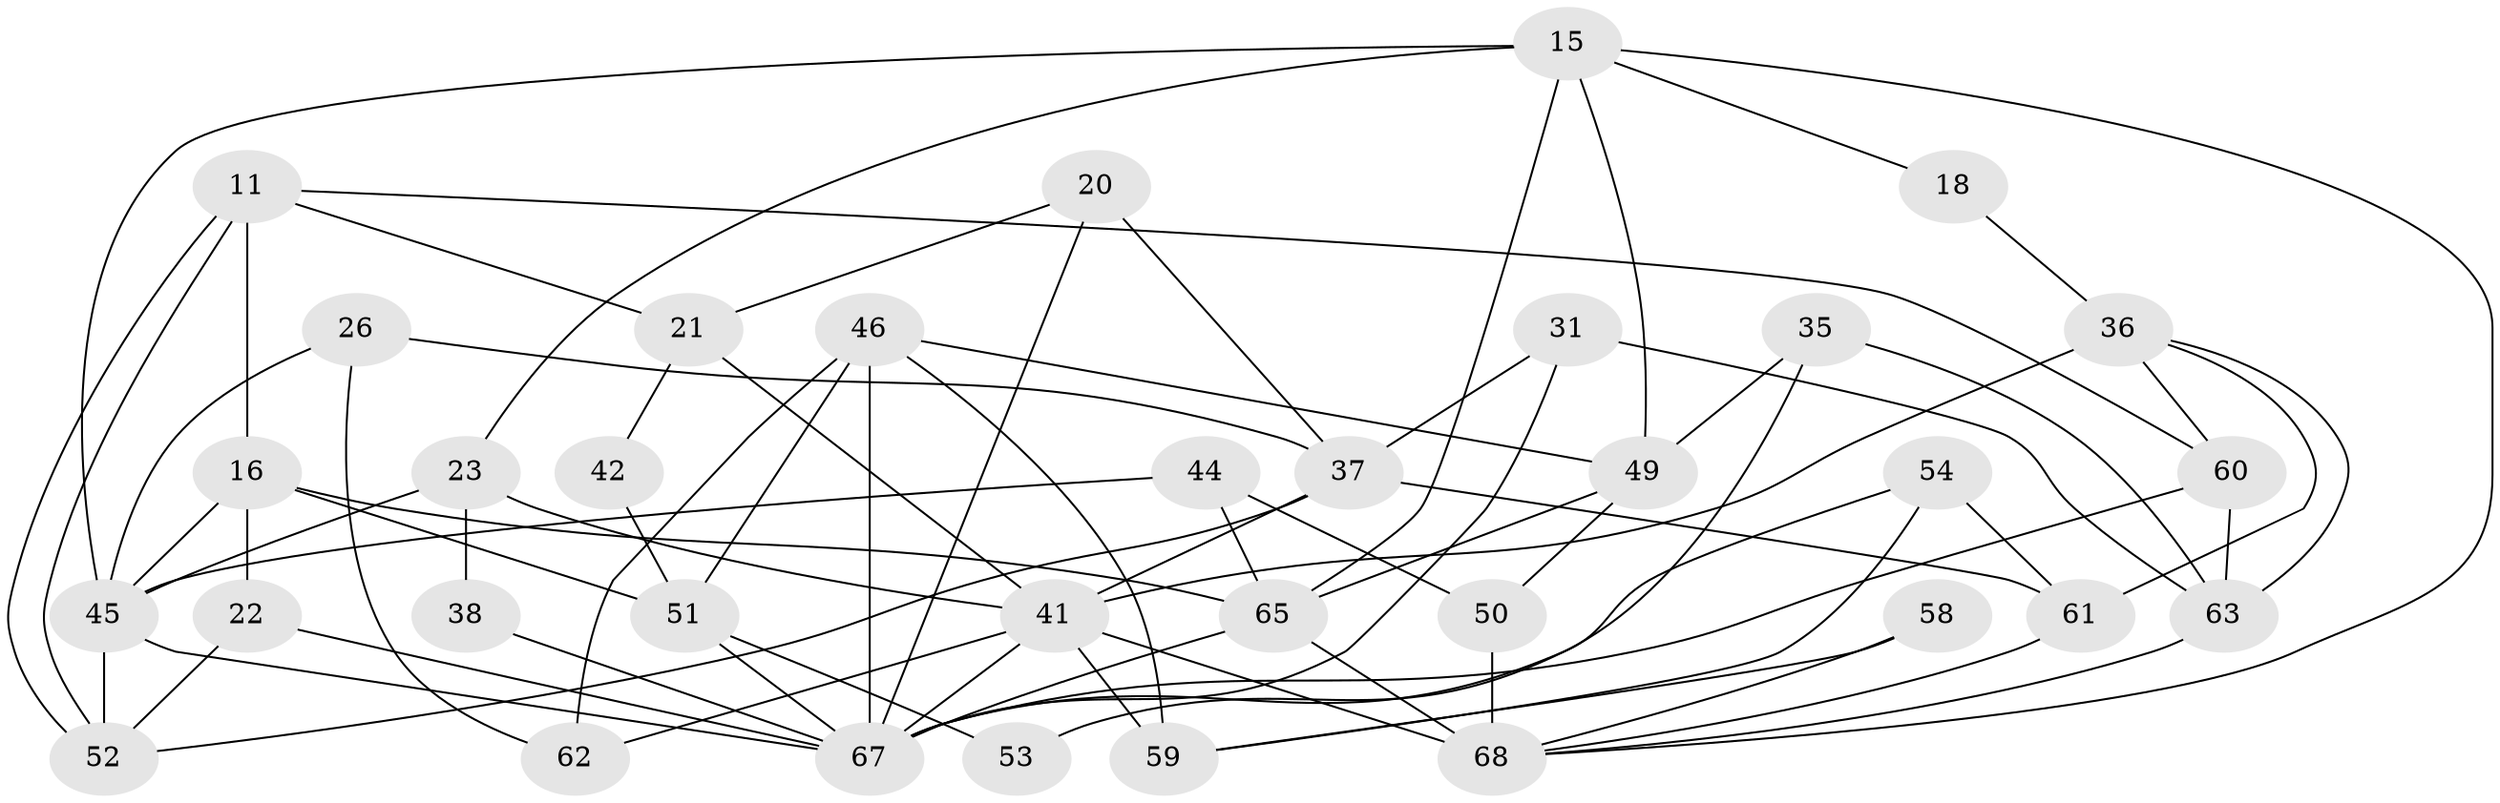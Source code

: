 // original degree distribution, {2: 0.11764705882352941, 3: 0.3088235294117647, 4: 0.22058823529411764, 5: 0.20588235294117646, 6: 0.11764705882352941, 7: 0.014705882352941176, 8: 0.014705882352941176}
// Generated by graph-tools (version 1.1) at 2025/52/03/04/25 21:52:14]
// undirected, 34 vertices, 74 edges
graph export_dot {
graph [start="1"]
  node [color=gray90,style=filled];
  11;
  15 [super="+9"];
  16;
  18;
  20;
  21;
  22;
  23;
  26 [super="+5"];
  31;
  35;
  36 [super="+32"];
  37 [super="+12"];
  38 [super="+28"];
  41 [super="+6+25"];
  42;
  44;
  45 [super="+39+34"];
  46 [super="+14+30"];
  49;
  50;
  51 [super="+17"];
  52;
  53;
  54;
  58 [super="+40"];
  59 [super="+43"];
  60;
  61;
  62 [super="+57"];
  63 [super="+24"];
  65 [super="+27+64"];
  67 [super="+13+55+48+10"];
  68 [super="+66+47"];
  11 -- 52;
  11 -- 52;
  11 -- 21;
  11 -- 16;
  11 -- 60;
  15 -- 45;
  15 -- 18;
  15 -- 23;
  15 -- 65 [weight=2];
  15 -- 68 [weight=2];
  15 -- 49;
  16 -- 65;
  16 -- 22;
  16 -- 45 [weight=2];
  16 -- 51;
  18 -- 36;
  20 -- 21;
  20 -- 37;
  20 -- 67;
  21 -- 42;
  21 -- 41;
  22 -- 52;
  22 -- 67;
  23 -- 41 [weight=2];
  23 -- 38 [weight=2];
  23 -- 45;
  26 -- 37 [weight=2];
  26 -- 62 [weight=2];
  26 -- 45;
  31 -- 63;
  31 -- 37;
  31 -- 67 [weight=2];
  35 -- 49;
  35 -- 53;
  35 -- 63 [weight=2];
  36 -- 61;
  36 -- 63;
  36 -- 41 [weight=2];
  36 -- 60;
  37 -- 52;
  37 -- 41;
  37 -- 61 [weight=2];
  38 -- 67;
  41 -- 68 [weight=4];
  41 -- 59 [weight=2];
  41 -- 62 [weight=2];
  41 -- 67;
  42 -- 51;
  44 -- 50;
  44 -- 45;
  44 -- 65;
  45 -- 67 [weight=2];
  45 -- 52;
  46 -- 49;
  46 -- 67 [weight=4];
  46 -- 62 [weight=3];
  46 -- 59 [weight=2];
  46 -- 51;
  49 -- 50;
  49 -- 65;
  50 -- 68;
  51 -- 53;
  51 -- 67;
  54 -- 61;
  54 -- 59;
  54 -- 67;
  58 -- 68 [weight=2];
  58 -- 59;
  60 -- 63 [weight=2];
  60 -- 67;
  61 -- 68;
  63 -- 68;
  65 -- 67;
  65 -- 68 [weight=2];
}
